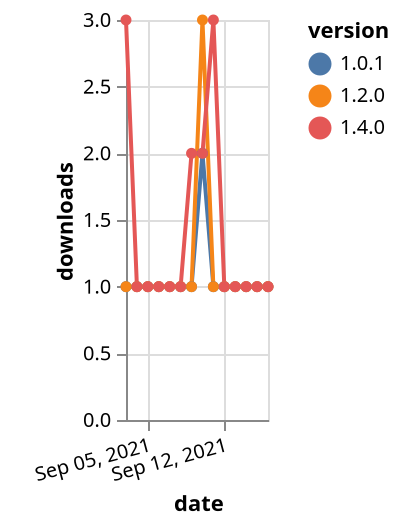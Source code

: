 {"$schema": "https://vega.github.io/schema/vega-lite/v5.json", "description": "A simple bar chart with embedded data.", "data": {"values": [{"date": "2021-09-03", "total": 177, "delta": 1, "version": "1.0.1"}, {"date": "2021-09-04", "total": 178, "delta": 1, "version": "1.0.1"}, {"date": "2021-09-05", "total": 179, "delta": 1, "version": "1.0.1"}, {"date": "2021-09-06", "total": 180, "delta": 1, "version": "1.0.1"}, {"date": "2021-09-07", "total": 181, "delta": 1, "version": "1.0.1"}, {"date": "2021-09-08", "total": 182, "delta": 1, "version": "1.0.1"}, {"date": "2021-09-09", "total": 183, "delta": 1, "version": "1.0.1"}, {"date": "2021-09-10", "total": 185, "delta": 2, "version": "1.0.1"}, {"date": "2021-09-11", "total": 186, "delta": 1, "version": "1.0.1"}, {"date": "2021-09-12", "total": 187, "delta": 1, "version": "1.0.1"}, {"date": "2021-09-13", "total": 188, "delta": 1, "version": "1.0.1"}, {"date": "2021-09-14", "total": 189, "delta": 1, "version": "1.0.1"}, {"date": "2021-09-15", "total": 190, "delta": 1, "version": "1.0.1"}, {"date": "2021-09-16", "total": 191, "delta": 1, "version": "1.0.1"}, {"date": "2021-09-03", "total": 204, "delta": 1, "version": "1.2.0"}, {"date": "2021-09-04", "total": 205, "delta": 1, "version": "1.2.0"}, {"date": "2021-09-05", "total": 206, "delta": 1, "version": "1.2.0"}, {"date": "2021-09-06", "total": 207, "delta": 1, "version": "1.2.0"}, {"date": "2021-09-07", "total": 208, "delta": 1, "version": "1.2.0"}, {"date": "2021-09-08", "total": 209, "delta": 1, "version": "1.2.0"}, {"date": "2021-09-09", "total": 210, "delta": 1, "version": "1.2.0"}, {"date": "2021-09-10", "total": 213, "delta": 3, "version": "1.2.0"}, {"date": "2021-09-11", "total": 214, "delta": 1, "version": "1.2.0"}, {"date": "2021-09-12", "total": 215, "delta": 1, "version": "1.2.0"}, {"date": "2021-09-13", "total": 216, "delta": 1, "version": "1.2.0"}, {"date": "2021-09-14", "total": 217, "delta": 1, "version": "1.2.0"}, {"date": "2021-09-15", "total": 218, "delta": 1, "version": "1.2.0"}, {"date": "2021-09-16", "total": 219, "delta": 1, "version": "1.2.0"}, {"date": "2021-09-03", "total": 125, "delta": 3, "version": "1.4.0"}, {"date": "2021-09-04", "total": 126, "delta": 1, "version": "1.4.0"}, {"date": "2021-09-05", "total": 127, "delta": 1, "version": "1.4.0"}, {"date": "2021-09-06", "total": 128, "delta": 1, "version": "1.4.0"}, {"date": "2021-09-07", "total": 129, "delta": 1, "version": "1.4.0"}, {"date": "2021-09-08", "total": 130, "delta": 1, "version": "1.4.0"}, {"date": "2021-09-09", "total": 132, "delta": 2, "version": "1.4.0"}, {"date": "2021-09-10", "total": 134, "delta": 2, "version": "1.4.0"}, {"date": "2021-09-11", "total": 137, "delta": 3, "version": "1.4.0"}, {"date": "2021-09-12", "total": 138, "delta": 1, "version": "1.4.0"}, {"date": "2021-09-13", "total": 139, "delta": 1, "version": "1.4.0"}, {"date": "2021-09-14", "total": 140, "delta": 1, "version": "1.4.0"}, {"date": "2021-09-15", "total": 141, "delta": 1, "version": "1.4.0"}, {"date": "2021-09-16", "total": 142, "delta": 1, "version": "1.4.0"}]}, "width": "container", "mark": {"type": "line", "point": {"filled": true}}, "encoding": {"x": {"field": "date", "type": "temporal", "timeUnit": "yearmonthdate", "title": "date", "axis": {"labelAngle": -15}}, "y": {"field": "delta", "type": "quantitative", "title": "downloads"}, "color": {"field": "version", "type": "nominal"}, "tooltip": {"field": "delta"}}}